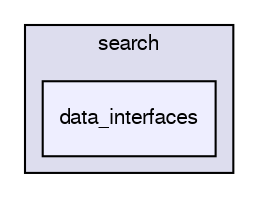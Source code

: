 digraph G {
  bgcolor=transparent;
  compound=true
  node [ fontsize="10", fontname="FreeSans"];
  edge [ labelfontsize="10", labelfontname="FreeSans"];
  subgraph clusterdir_b6b2fd105e37d9dd84b8a8d49a8e39e5 {
    graph [ bgcolor="#ddddee", pencolor="black", label="search" fontname="FreeSans", fontsize="10", URL="dir_b6b2fd105e37d9dd84b8a8d49a8e39e5.html"]
  dir_87417df22c3ba5ac80db36a7b2f0fae0 [shape=box, label="data_interfaces", style="filled", fillcolor="#eeeeff", pencolor="black", URL="dir_87417df22c3ba5ac80db36a7b2f0fae0.html"];
  }
}
